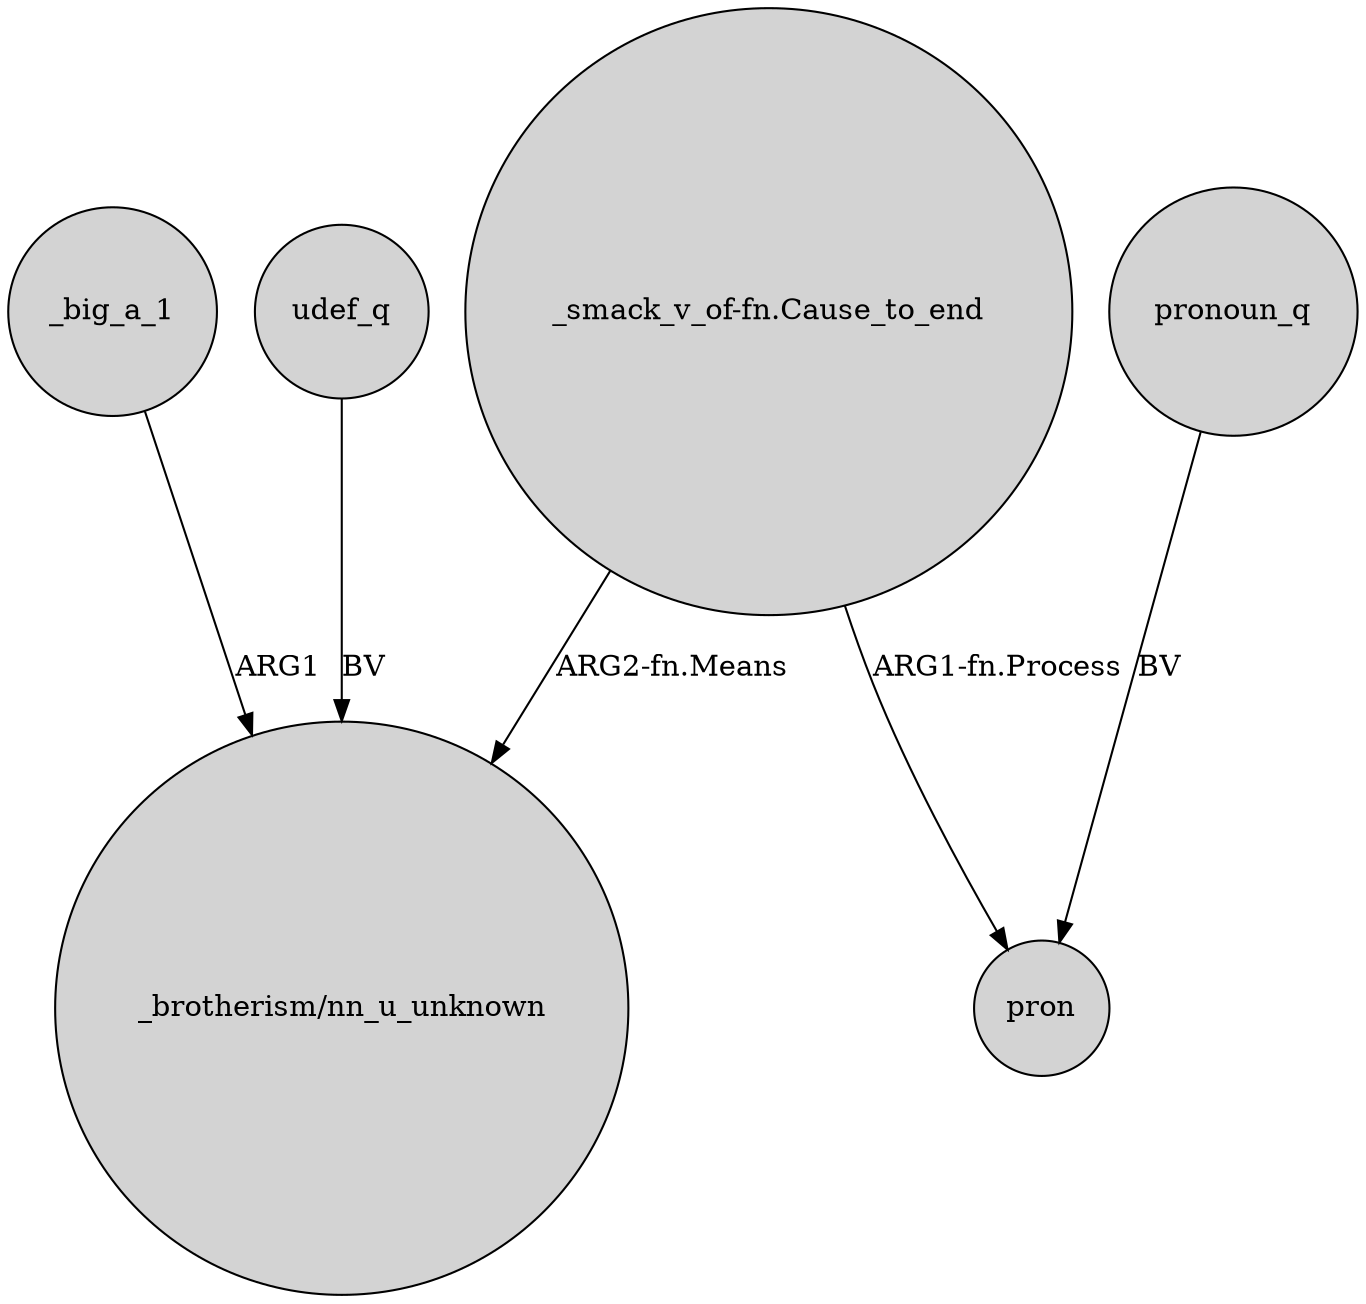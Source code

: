 digraph {
	node [shape=circle style=filled]
	"_smack_v_of-fn.Cause_to_end" -> "_brotherism/nn_u_unknown" [label="ARG2-fn.Means"]
	_big_a_1 -> "_brotherism/nn_u_unknown" [label=ARG1]
	udef_q -> "_brotherism/nn_u_unknown" [label=BV]
	pronoun_q -> pron [label=BV]
	"_smack_v_of-fn.Cause_to_end" -> pron [label="ARG1-fn.Process"]
}
